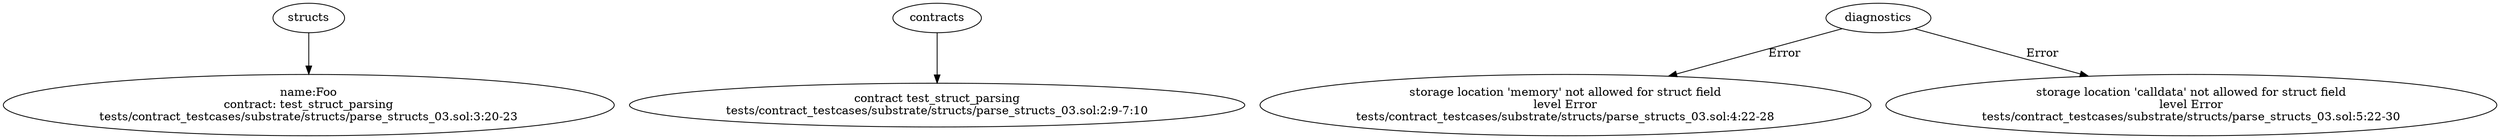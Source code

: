 strict digraph "tests/contract_testcases/substrate/structs/parse_structs_03.sol" {
	Foo [label="name:Foo\ncontract: test_struct_parsing\ntests/contract_testcases/substrate/structs/parse_structs_03.sol:3:20-23"]
	contract [label="contract test_struct_parsing\ntests/contract_testcases/substrate/structs/parse_structs_03.sol:2:9-7:10"]
	diagnostic [label="storage location 'memory' not allowed for struct field\nlevel Error\ntests/contract_testcases/substrate/structs/parse_structs_03.sol:4:22-28"]
	diagnostic_7 [label="storage location 'calldata' not allowed for struct field\nlevel Error\ntests/contract_testcases/substrate/structs/parse_structs_03.sol:5:22-30"]
	structs -> Foo
	contracts -> contract
	diagnostics -> diagnostic [label="Error"]
	diagnostics -> diagnostic_7 [label="Error"]
}
